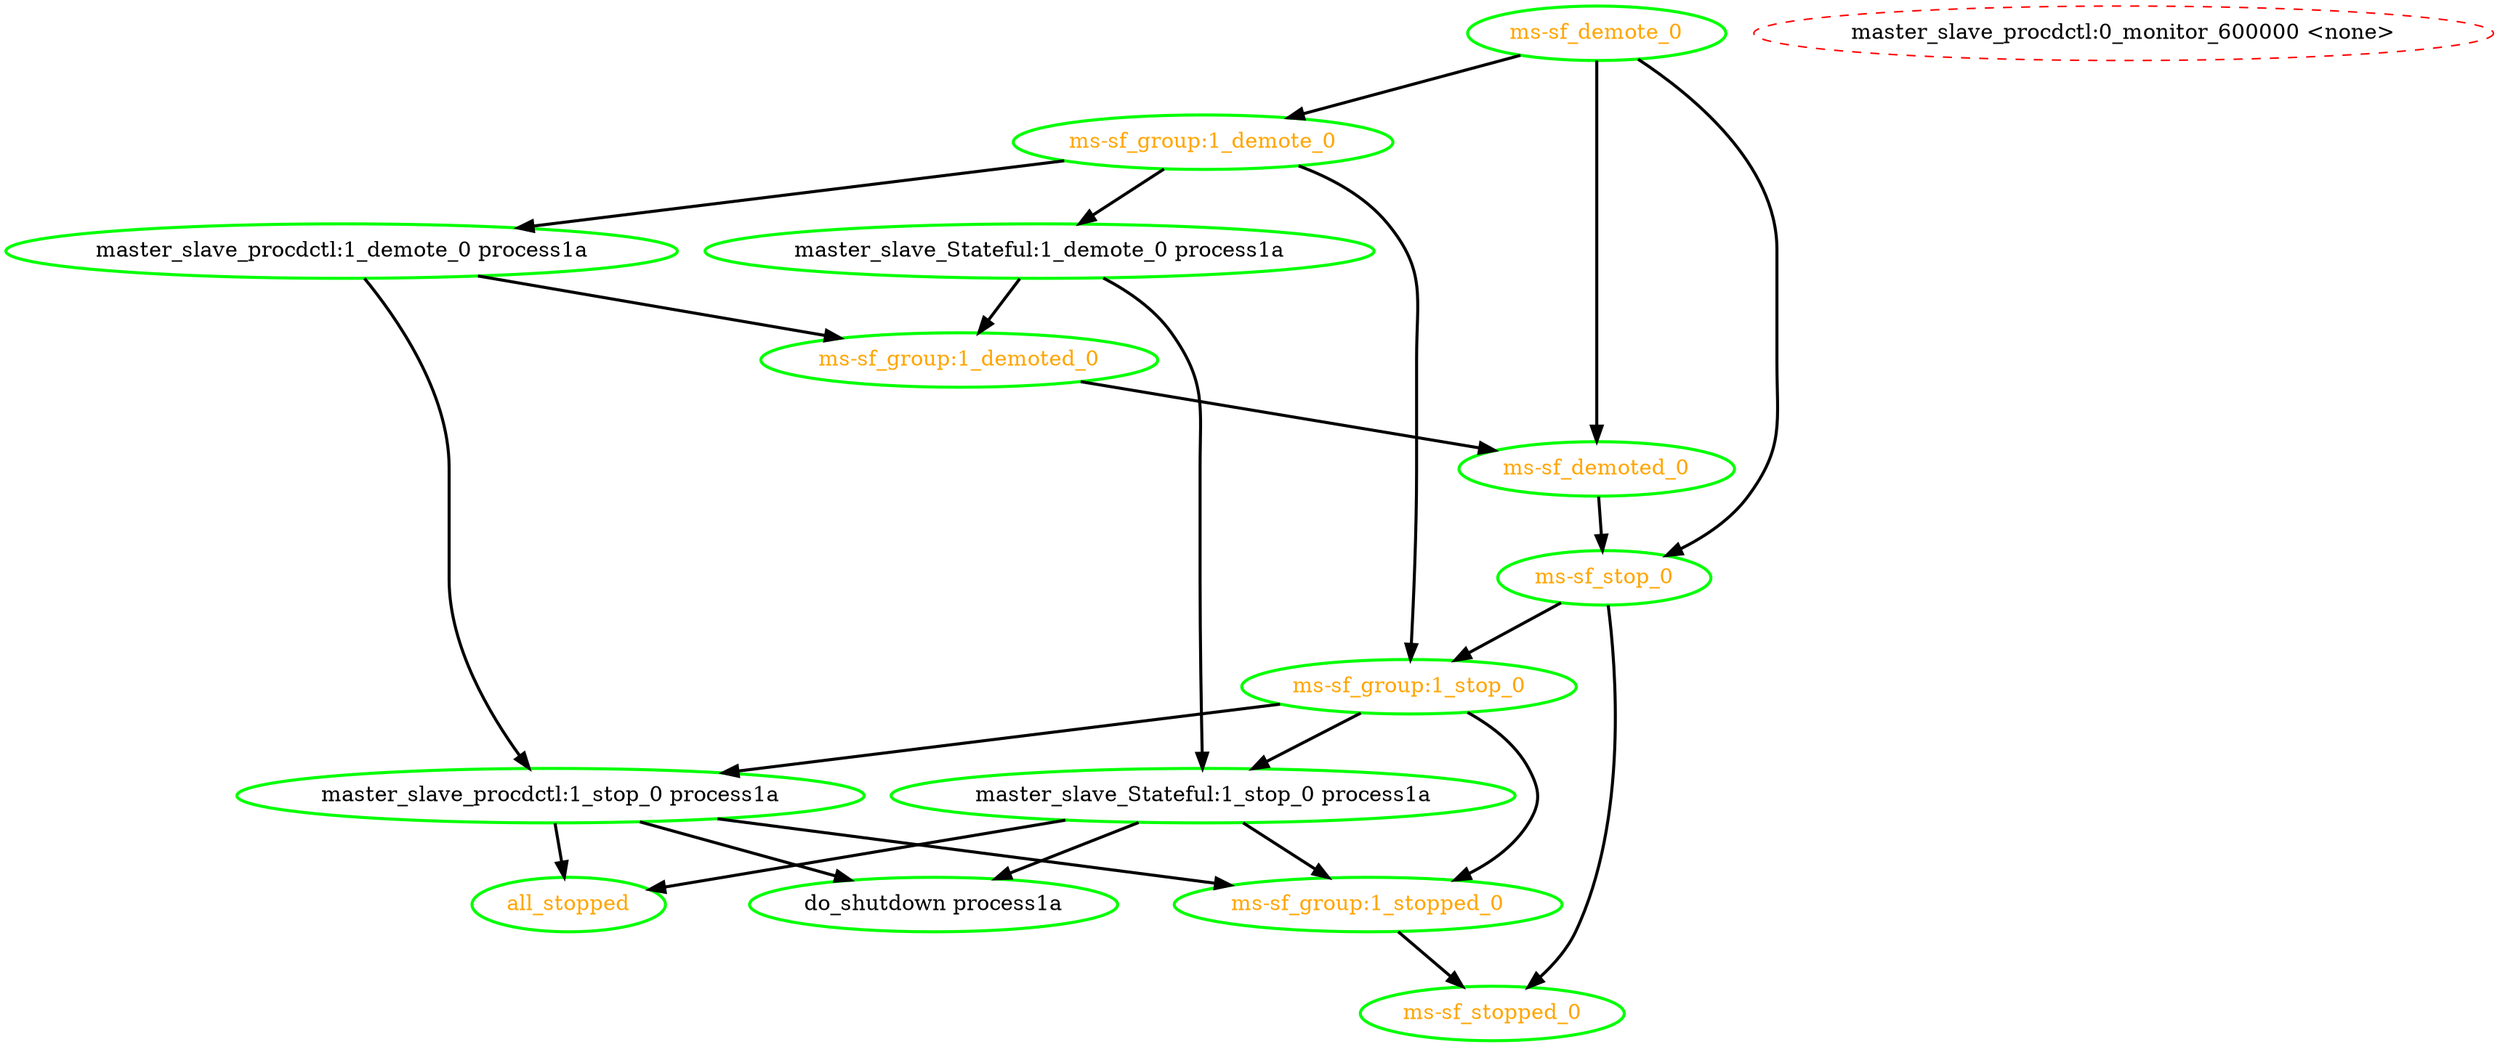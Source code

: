 digraph "g" {
"all_stopped" [ style=bold color="green" fontcolor="orange"  ]
"do_shutdown process1a" [ style=bold color="green" fontcolor="black"  ]
"master_slave_Stateful:1_demote_0 process1a" -> "master_slave_Stateful:1_stop_0 process1a" [ style = bold]
"master_slave_Stateful:1_demote_0 process1a" -> "ms-sf_group:1_demoted_0" [ style = bold]
"master_slave_Stateful:1_demote_0 process1a" [ style=bold color="green" fontcolor="black"  ]
"master_slave_Stateful:1_stop_0 process1a" -> "all_stopped" [ style = bold]
"master_slave_Stateful:1_stop_0 process1a" -> "do_shutdown process1a" [ style = bold]
"master_slave_Stateful:1_stop_0 process1a" -> "ms-sf_group:1_stopped_0" [ style = bold]
"master_slave_Stateful:1_stop_0 process1a" [ style=bold color="green" fontcolor="black"  ]
"master_slave_procdctl:0_monitor_600000 <none>" [ style=dashed color="red" fontcolor="black"  ]
"master_slave_procdctl:1_demote_0 process1a" -> "master_slave_procdctl:1_stop_0 process1a" [ style = bold]
"master_slave_procdctl:1_demote_0 process1a" -> "ms-sf_group:1_demoted_0" [ style = bold]
"master_slave_procdctl:1_demote_0 process1a" [ style=bold color="green" fontcolor="black"  ]
"master_slave_procdctl:1_stop_0 process1a" -> "all_stopped" [ style = bold]
"master_slave_procdctl:1_stop_0 process1a" -> "do_shutdown process1a" [ style = bold]
"master_slave_procdctl:1_stop_0 process1a" -> "ms-sf_group:1_stopped_0" [ style = bold]
"master_slave_procdctl:1_stop_0 process1a" [ style=bold color="green" fontcolor="black"  ]
"ms-sf_demote_0" -> "ms-sf_demoted_0" [ style = bold]
"ms-sf_demote_0" -> "ms-sf_group:1_demote_0" [ style = bold]
"ms-sf_demote_0" -> "ms-sf_stop_0" [ style = bold]
"ms-sf_demote_0" [ style=bold color="green" fontcolor="orange"  ]
"ms-sf_demoted_0" -> "ms-sf_stop_0" [ style = bold]
"ms-sf_demoted_0" [ style=bold color="green" fontcolor="orange"  ]
"ms-sf_group:1_demote_0" -> "master_slave_Stateful:1_demote_0 process1a" [ style = bold]
"ms-sf_group:1_demote_0" -> "master_slave_procdctl:1_demote_0 process1a" [ style = bold]
"ms-sf_group:1_demote_0" -> "ms-sf_group:1_stop_0" [ style = bold]
"ms-sf_group:1_demote_0" [ style=bold color="green" fontcolor="orange"  ]
"ms-sf_group:1_demoted_0" -> "ms-sf_demoted_0" [ style = bold]
"ms-sf_group:1_demoted_0" [ style=bold color="green" fontcolor="orange"  ]
"ms-sf_group:1_stop_0" -> "master_slave_Stateful:1_stop_0 process1a" [ style = bold]
"ms-sf_group:1_stop_0" -> "master_slave_procdctl:1_stop_0 process1a" [ style = bold]
"ms-sf_group:1_stop_0" -> "ms-sf_group:1_stopped_0" [ style = bold]
"ms-sf_group:1_stop_0" [ style=bold color="green" fontcolor="orange"  ]
"ms-sf_group:1_stopped_0" -> "ms-sf_stopped_0" [ style = bold]
"ms-sf_group:1_stopped_0" [ style=bold color="green" fontcolor="orange"  ]
"ms-sf_stop_0" -> "ms-sf_group:1_stop_0" [ style = bold]
"ms-sf_stop_0" -> "ms-sf_stopped_0" [ style = bold]
"ms-sf_stop_0" [ style=bold color="green" fontcolor="orange"  ]
"ms-sf_stopped_0" [ style=bold color="green" fontcolor="orange"  ]
}
